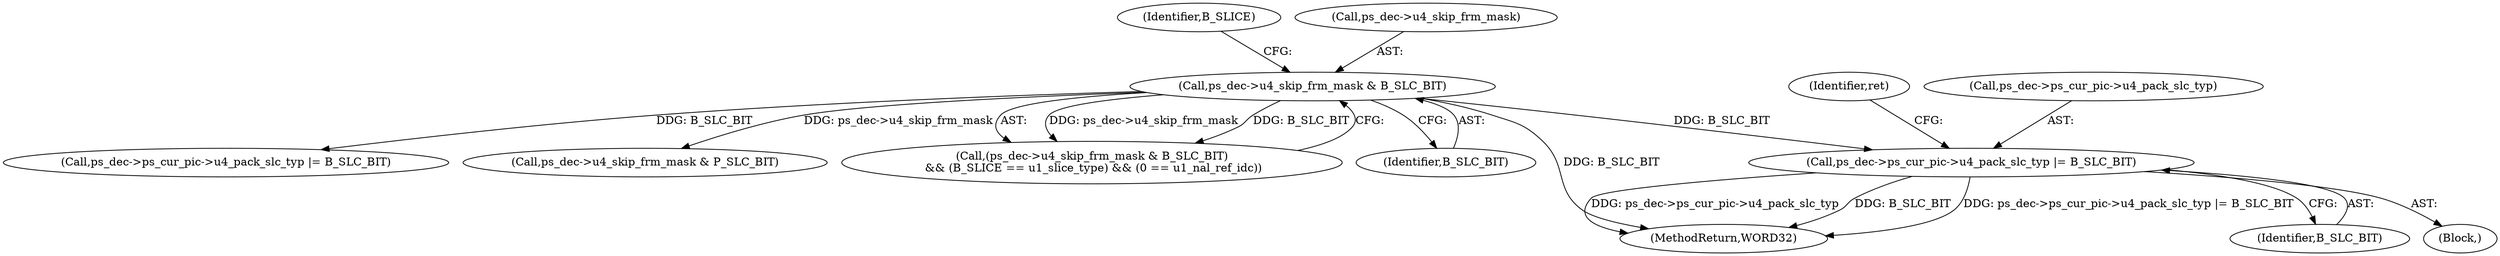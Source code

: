 digraph "0_Android_8b5fd8f24eba5dd19ab2f80ea11a9125aa882ae2@pointer" {
"1002441" [label="(Call,ps_dec->ps_cur_pic->u4_pack_slc_typ |= B_SLC_BIT)"];
"1001790" [label="(Call,ps_dec->u4_skip_frm_mask & B_SLC_BIT)"];
"1002544" [label="(MethodReturn,WORD32)"];
"1001790" [label="(Call,ps_dec->u4_skip_frm_mask & B_SLC_BIT)"];
"1001820" [label="(Call,ps_dec->ps_cur_pic->u4_pack_slc_typ |= B_SLC_BIT)"];
"1001797" [label="(Identifier,B_SLICE)"];
"1001805" [label="(Call,ps_dec->u4_skip_frm_mask & P_SLC_BIT)"];
"1001791" [label="(Call,ps_dec->u4_skip_frm_mask)"];
"1002449" [label="(Identifier,ret)"];
"1002447" [label="(Identifier,B_SLC_BIT)"];
"1001789" [label="(Call,(ps_dec->u4_skip_frm_mask & B_SLC_BIT)\n && (B_SLICE == u1_slice_type) && (0 == u1_nal_ref_idc))"];
"1002442" [label="(Call,ps_dec->ps_cur_pic->u4_pack_slc_typ)"];
"1002440" [label="(Block,)"];
"1001794" [label="(Identifier,B_SLC_BIT)"];
"1002441" [label="(Call,ps_dec->ps_cur_pic->u4_pack_slc_typ |= B_SLC_BIT)"];
"1002441" -> "1002440"  [label="AST: "];
"1002441" -> "1002447"  [label="CFG: "];
"1002442" -> "1002441"  [label="AST: "];
"1002447" -> "1002441"  [label="AST: "];
"1002449" -> "1002441"  [label="CFG: "];
"1002441" -> "1002544"  [label="DDG: ps_dec->ps_cur_pic->u4_pack_slc_typ |= B_SLC_BIT"];
"1002441" -> "1002544"  [label="DDG: ps_dec->ps_cur_pic->u4_pack_slc_typ"];
"1002441" -> "1002544"  [label="DDG: B_SLC_BIT"];
"1001790" -> "1002441"  [label="DDG: B_SLC_BIT"];
"1001790" -> "1001789"  [label="AST: "];
"1001790" -> "1001794"  [label="CFG: "];
"1001791" -> "1001790"  [label="AST: "];
"1001794" -> "1001790"  [label="AST: "];
"1001797" -> "1001790"  [label="CFG: "];
"1001789" -> "1001790"  [label="CFG: "];
"1001790" -> "1002544"  [label="DDG: B_SLC_BIT"];
"1001790" -> "1001789"  [label="DDG: ps_dec->u4_skip_frm_mask"];
"1001790" -> "1001789"  [label="DDG: B_SLC_BIT"];
"1001790" -> "1001805"  [label="DDG: ps_dec->u4_skip_frm_mask"];
"1001790" -> "1001820"  [label="DDG: B_SLC_BIT"];
}
